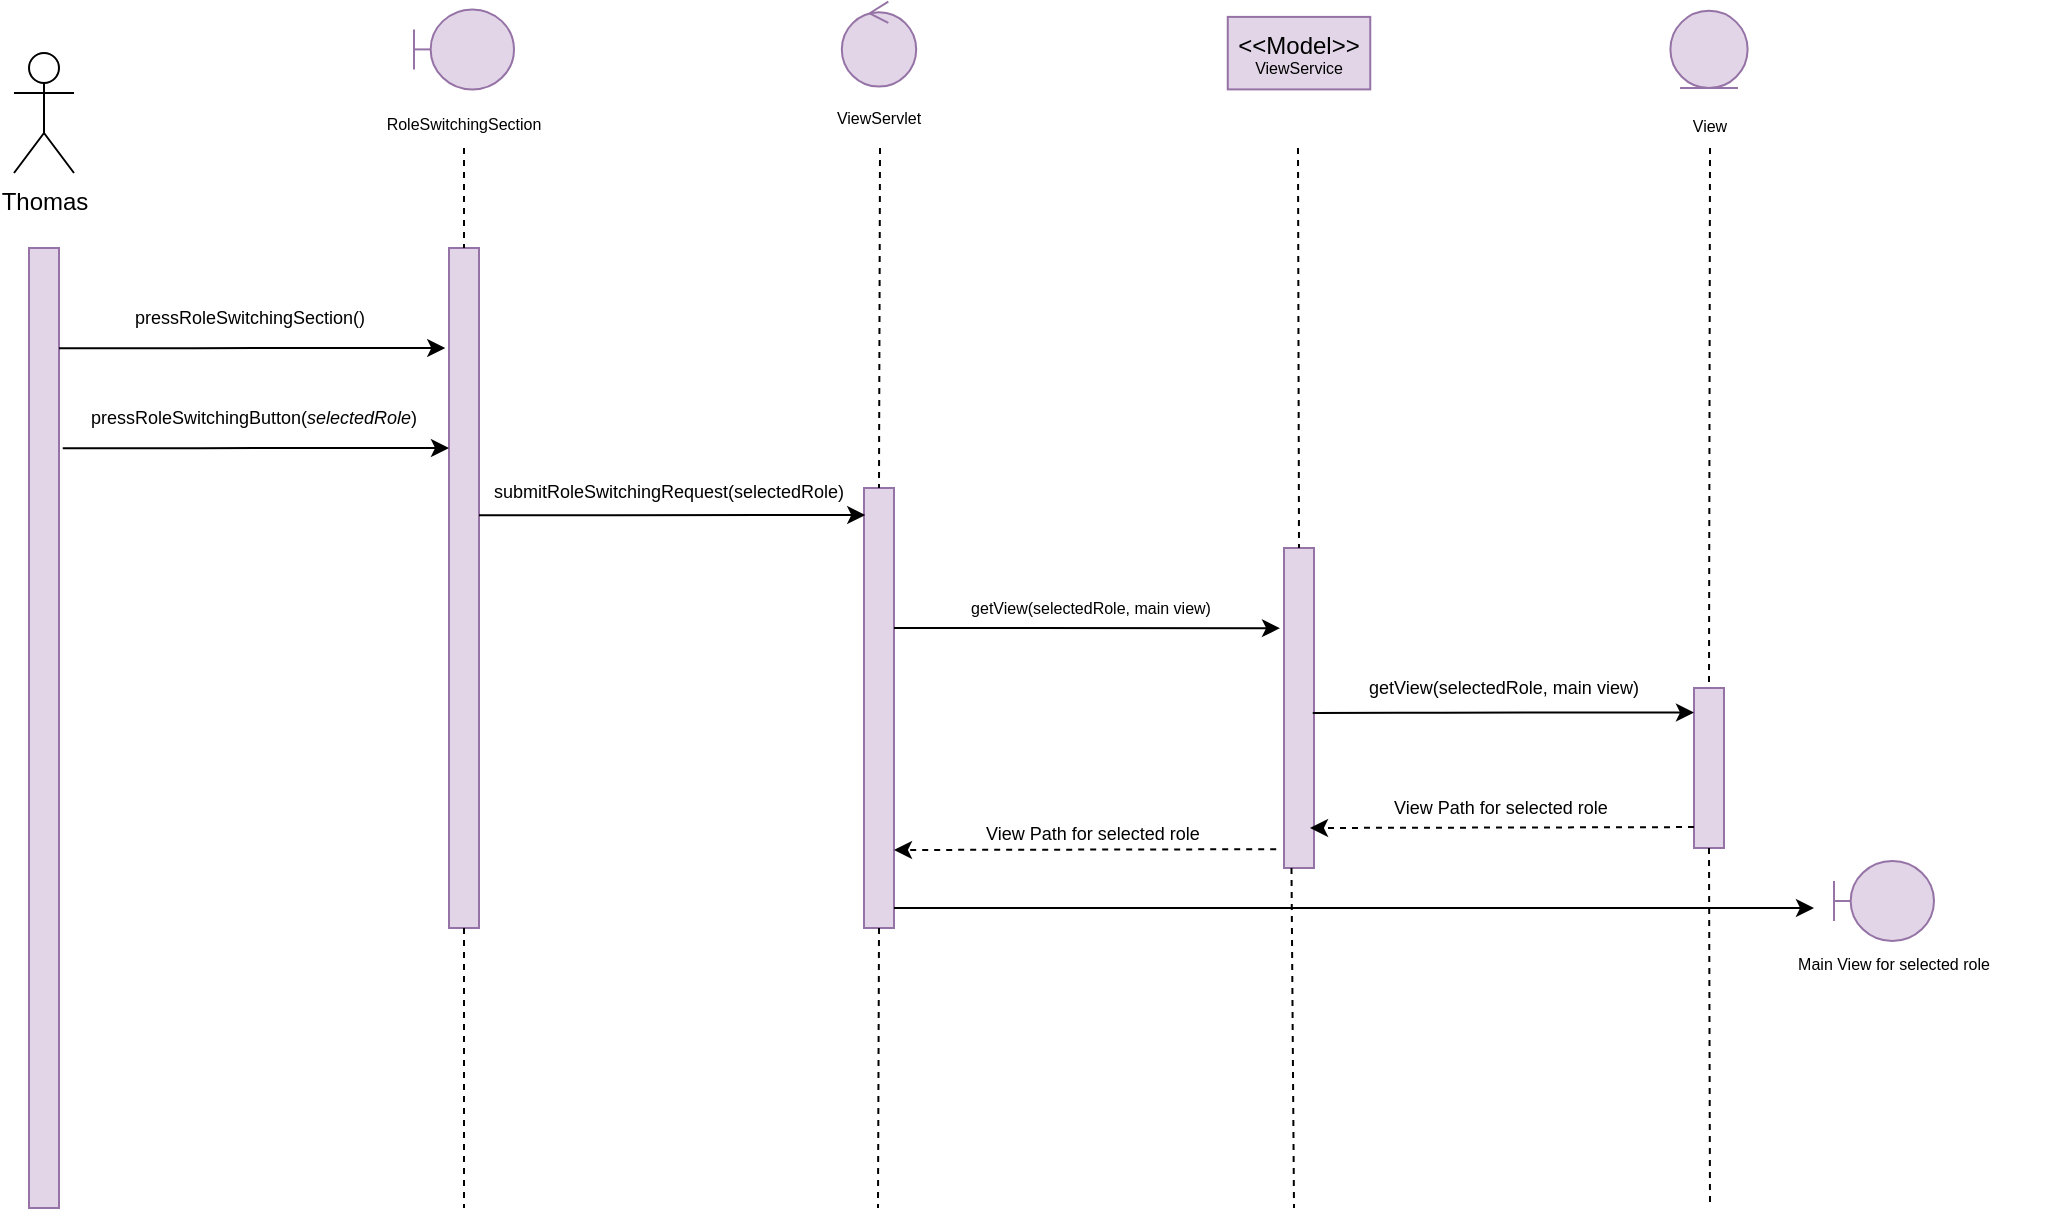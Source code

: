 <mxfile version="15.6.8" type="device"><diagram id="WpRlc5r96wPyT1yBFLWO" name="Page-1"><mxGraphModel dx="1372" dy="717" grid="1" gridSize="10" guides="1" tooltips="1" connect="1" arrows="1" fold="1" page="1" pageScale="1" pageWidth="827" pageHeight="1169" math="0" shadow="0"><root><mxCell id="0"/><mxCell id="1" parent="0"/><mxCell id="WPhjHyZeCxfKg7nktDVD-93" value="Thomas" style="shape=umlActor;verticalLabelPosition=bottom;verticalAlign=top;html=1;outlineConnect=0;" vertex="1" parent="1"><mxGeometry x="760" y="367.5" width="30" height="60" as="geometry"/></mxCell><mxCell id="WPhjHyZeCxfKg7nktDVD-94" value="" style="rounded=0;whiteSpace=wrap;html=1;fillColor=#e1d5e7;strokeColor=#9673a6;" vertex="1" parent="1"><mxGeometry x="767.5" y="465" width="15" height="480" as="geometry"/></mxCell><mxCell id="WPhjHyZeCxfKg7nktDVD-95" value="" style="rounded=0;whiteSpace=wrap;html=1;fillColor=#e1d5e7;strokeColor=#9673a6;" vertex="1" parent="1"><mxGeometry x="977.5" y="465" width="15" height="340" as="geometry"/></mxCell><mxCell id="WPhjHyZeCxfKg7nktDVD-96" value="" style="endArrow=none;dashed=1;html=1;rounded=0;fontSize=8;entryX=0.5;entryY=0;entryDx=0;entryDy=0;exitX=0.5;exitY=1;exitDx=0;exitDy=0;" edge="1" parent="1" target="WPhjHyZeCxfKg7nktDVD-95"><mxGeometry width="50" height="50" relative="1" as="geometry"><mxPoint x="985" y="415" as="sourcePoint"/><mxPoint x="1007.5" y="475" as="targetPoint"/></mxGeometry></mxCell><mxCell id="WPhjHyZeCxfKg7nktDVD-98" value="&lt;div&gt;RoleSwitchingSection&lt;/div&gt;" style="text;html=1;strokeColor=none;fillColor=none;align=center;verticalAlign=middle;whiteSpace=wrap;rounded=0;fontSize=8;" vertex="1" parent="1"><mxGeometry x="970" y="395" width="30" height="15" as="geometry"/></mxCell><mxCell id="WPhjHyZeCxfKg7nktDVD-100" value="ViewServlet" style="text;html=1;strokeColor=none;fillColor=none;align=center;verticalAlign=middle;whiteSpace=wrap;rounded=0;fontSize=8;" vertex="1" parent="1"><mxGeometry x="1133.13" y="392.5" width="118.75" height="15" as="geometry"/></mxCell><mxCell id="WPhjHyZeCxfKg7nktDVD-101" value="" style="rounded=0;whiteSpace=wrap;html=1;fillColor=#e1d5e7;strokeColor=#9673a6;" vertex="1" parent="1"><mxGeometry x="1185" y="585" width="15" height="220" as="geometry"/></mxCell><mxCell id="WPhjHyZeCxfKg7nktDVD-102" value="" style="endArrow=none;dashed=1;html=1;rounded=0;fontSize=8;entryX=0.5;entryY=0;entryDx=0;entryDy=0;" edge="1" parent="1" target="WPhjHyZeCxfKg7nktDVD-101"><mxGeometry width="50" height="50" relative="1" as="geometry"><mxPoint x="1193" y="415" as="sourcePoint"/><mxPoint x="1237.5" y="488.5" as="targetPoint"/></mxGeometry></mxCell><mxCell id="WPhjHyZeCxfKg7nktDVD-104" value="" style="rounded=0;whiteSpace=wrap;html=1;fillColor=#e1d5e7;strokeColor=#9673a6;" vertex="1" parent="1"><mxGeometry x="1395" y="615" width="15" height="160" as="geometry"/></mxCell><mxCell id="WPhjHyZeCxfKg7nktDVD-105" value="" style="endArrow=none;dashed=1;html=1;rounded=0;fontSize=8;entryX=0.5;entryY=0;entryDx=0;entryDy=0;" edge="1" parent="1" target="WPhjHyZeCxfKg7nktDVD-104"><mxGeometry width="50" height="50" relative="1" as="geometry"><mxPoint x="1402" y="415" as="sourcePoint"/><mxPoint x="1422.5" y="513.5" as="targetPoint"/></mxGeometry></mxCell><mxCell id="WPhjHyZeCxfKg7nktDVD-107" value="getView(selectedRole, main view)" style="text;html=1;strokeColor=none;fillColor=none;align=center;verticalAlign=middle;whiteSpace=wrap;rounded=0;fontSize=9;" vertex="1" parent="1"><mxGeometry x="1410" y="675" width="190" height="20" as="geometry"/></mxCell><mxCell id="WPhjHyZeCxfKg7nktDVD-109" value="" style="rounded=0;whiteSpace=wrap;html=1;fillColor=#e1d5e7;strokeColor=#9673a6;" vertex="1" parent="1"><mxGeometry x="1600" y="685" width="15" height="80" as="geometry"/></mxCell><mxCell id="WPhjHyZeCxfKg7nktDVD-110" value="" style="endArrow=none;dashed=1;html=1;rounded=0;fontSize=8;entryX=0.5;entryY=0;entryDx=0;entryDy=0;" edge="1" parent="1" target="WPhjHyZeCxfKg7nktDVD-109"><mxGeometry width="50" height="50" relative="1" as="geometry"><mxPoint x="1608" y="415" as="sourcePoint"/><mxPoint x="1534.66" y="606.25" as="targetPoint"/></mxGeometry></mxCell><mxCell id="WPhjHyZeCxfKg7nktDVD-111" value="View Path for selected role" style="text;html=1;strokeColor=none;fillColor=none;align=center;verticalAlign=middle;rounded=0;fontSize=9;" vertex="1" parent="1"><mxGeometry x="1410" y="735" width="185" height="20" as="geometry"/></mxCell><mxCell id="WPhjHyZeCxfKg7nktDVD-112" value="" style="endArrow=classic;html=1;rounded=0;dashed=1;fontSize=7;" edge="1" parent="1"><mxGeometry width="50" height="50" relative="1" as="geometry"><mxPoint x="1600" y="754.54" as="sourcePoint"/><mxPoint x="1408" y="755" as="targetPoint"/></mxGeometry></mxCell><mxCell id="WPhjHyZeCxfKg7nktDVD-113" value="" style="endArrow=none;dashed=1;html=1;rounded=0;fontSize=8;exitX=0.5;exitY=1;exitDx=0;exitDy=0;" edge="1" parent="1" source="WPhjHyZeCxfKg7nktDVD-109"><mxGeometry width="50" height="50" relative="1" as="geometry"><mxPoint x="1534.99" y="821.25" as="sourcePoint"/><mxPoint x="1608" y="945" as="targetPoint"/></mxGeometry></mxCell><mxCell id="WPhjHyZeCxfKg7nktDVD-114" value="" style="endArrow=none;dashed=1;html=1;rounded=0;fontSize=8;exitX=0.5;exitY=1;exitDx=0;exitDy=0;" edge="1" parent="1" source="WPhjHyZeCxfKg7nktDVD-95"><mxGeometry width="50" height="50" relative="1" as="geometry"><mxPoint x="985" y="845" as="sourcePoint"/><mxPoint x="985" y="945" as="targetPoint"/><Array as="points"/></mxGeometry></mxCell><mxCell id="WPhjHyZeCxfKg7nktDVD-115" value="View" style="text;html=1;strokeColor=none;fillColor=none;align=center;verticalAlign=middle;whiteSpace=wrap;rounded=0;fontSize=8;" vertex="1" parent="1"><mxGeometry x="1592.5" y="396.41" width="30" height="15" as="geometry"/></mxCell><mxCell id="WPhjHyZeCxfKg7nktDVD-116" value="" style="endArrow=classic;html=1;rounded=0;exitX=1;exitY=0;exitDx=0;exitDy=0;entryX=-0.125;entryY=0.121;entryDx=0;entryDy=0;entryPerimeter=0;" edge="1" parent="1"><mxGeometry width="50" height="50" relative="1" as="geometry"><mxPoint x="992.5" y="598.57" as="sourcePoint"/><mxPoint x="1185.625" y="598.5" as="targetPoint"/><Array as="points"><mxPoint x="1040" y="598.57"/><mxPoint x="1060" y="598.57"/></Array></mxGeometry></mxCell><mxCell id="WPhjHyZeCxfKg7nktDVD-117" value="&lt;div style=&quot;font-size: 9px&quot;&gt;&lt;font style=&quot;font-size: 9px&quot;&gt;submitRoleSwitchingRequest(selectedRole)&lt;/font&gt;&lt;/div&gt;" style="text;html=1;strokeColor=none;fillColor=none;align=center;verticalAlign=middle;whiteSpace=wrap;rounded=0;fontSize=9;" vertex="1" parent="1"><mxGeometry x="990" y="575" width="195" height="23.5" as="geometry"/></mxCell><mxCell id="WPhjHyZeCxfKg7nktDVD-118" value="&lt;font style=&quot;font-size: 9px&quot;&gt;View Path for selected role&lt;/font&gt;" style="text;html=1;strokeColor=none;fillColor=none;align=center;verticalAlign=middle;whiteSpace=wrap;rounded=0;fontSize=8;" vertex="1" parent="1"><mxGeometry x="1202.25" y="745" width="195" height="26.5" as="geometry"/></mxCell><mxCell id="WPhjHyZeCxfKg7nktDVD-119" value="" style="endArrow=classic;html=1;rounded=0;dashed=1;fontSize=7;exitX=0.073;exitY=0.293;exitDx=0;exitDy=0;exitPerimeter=0;" edge="1" parent="1"><mxGeometry width="50" height="50" relative="1" as="geometry"><mxPoint x="1391.095" y="765.605" as="sourcePoint"/><mxPoint x="1200" y="766" as="targetPoint"/></mxGeometry></mxCell><mxCell id="WPhjHyZeCxfKg7nktDVD-120" value="" style="endArrow=classic;html=1;rounded=0;entryX=-0.125;entryY=0.121;entryDx=0;entryDy=0;entryPerimeter=0;" edge="1" parent="1"><mxGeometry width="50" height="50" relative="1" as="geometry"><mxPoint x="1409.38" y="697.51" as="sourcePoint"/><mxPoint x="1600.005" y="697.26" as="targetPoint"/><Array as="points"><mxPoint x="1454.38" y="697.33"/><mxPoint x="1474.38" y="697.33"/></Array></mxGeometry></mxCell><mxCell id="WPhjHyZeCxfKg7nktDVD-121" value="" style="endArrow=none;dashed=1;html=1;rounded=0;fontSize=8;exitX=0.25;exitY=1;exitDx=0;exitDy=0;" edge="1" parent="1" source="WPhjHyZeCxfKg7nktDVD-104"><mxGeometry width="50" height="50" relative="1" as="geometry"><mxPoint x="1399.75" y="778.5" as="sourcePoint"/><mxPoint x="1400" y="945" as="targetPoint"/></mxGeometry></mxCell><mxCell id="WPhjHyZeCxfKg7nktDVD-122" value="" style="endArrow=none;dashed=1;html=1;rounded=0;fontSize=8;exitX=0.5;exitY=1;exitDx=0;exitDy=0;" edge="1" parent="1" source="WPhjHyZeCxfKg7nktDVD-101"><mxGeometry width="50" height="50" relative="1" as="geometry"><mxPoint x="1192" y="845" as="sourcePoint"/><mxPoint x="1192" y="945" as="targetPoint"/></mxGeometry></mxCell><mxCell id="WPhjHyZeCxfKg7nktDVD-123" value="" style="endArrow=classic;html=1;rounded=0;exitX=1;exitY=0;exitDx=0;exitDy=0;" edge="1" parent="1"><mxGeometry width="50" height="50" relative="1" as="geometry"><mxPoint x="1200" y="655.0" as="sourcePoint"/><mxPoint x="1393" y="655.07" as="targetPoint"/><Array as="points"><mxPoint x="1247.5" y="655"/><mxPoint x="1267.5" y="655"/></Array></mxGeometry></mxCell><mxCell id="WPhjHyZeCxfKg7nktDVD-124" value="getView(selectedRole, main view)" style="text;html=1;align=center;verticalAlign=middle;resizable=0;points=[];autosize=1;strokeColor=none;fillColor=none;fontSize=8;fontColor=#000000;" vertex="1" parent="1"><mxGeometry x="1227.5" y="635" width="140" height="20" as="geometry"/></mxCell><mxCell id="WPhjHyZeCxfKg7nktDVD-125" value="" style="endArrow=classic;html=1;rounded=0;exitX=1;exitY=0;exitDx=0;exitDy=0;entryX=-0.125;entryY=0.121;entryDx=0;entryDy=0;entryPerimeter=0;" edge="1" parent="1"><mxGeometry width="50" height="50" relative="1" as="geometry"><mxPoint x="782.5" y="515.07" as="sourcePoint"/><mxPoint x="975.625" y="515" as="targetPoint"/><Array as="points"><mxPoint x="830" y="515.07"/><mxPoint x="850" y="515.07"/></Array></mxGeometry></mxCell><mxCell id="WPhjHyZeCxfKg7nktDVD-126" value="pressRoleSwitchingSection()" style="text;html=1;strokeColor=none;fillColor=none;align=center;verticalAlign=middle;whiteSpace=wrap;rounded=0;fontSize=9;" vertex="1" parent="1"><mxGeometry x="787.5" y="485" width="180" height="30" as="geometry"/></mxCell><mxCell id="WPhjHyZeCxfKg7nktDVD-127" value="pressRoleSwitchingButton(&lt;i&gt;selectedRole&lt;/i&gt;)" style="text;html=1;strokeColor=none;fillColor=none;align=center;verticalAlign=middle;whiteSpace=wrap;rounded=0;fontSize=9;" vertex="1" parent="1"><mxGeometry x="790" y="535" width="180" height="30" as="geometry"/></mxCell><mxCell id="WPhjHyZeCxfKg7nktDVD-128" value="" style="endArrow=classic;html=1;rounded=0;exitX=1;exitY=0;exitDx=0;exitDy=0;entryX=-0.125;entryY=0.121;entryDx=0;entryDy=0;entryPerimeter=0;" edge="1" parent="1"><mxGeometry width="50" height="50" relative="1" as="geometry"><mxPoint x="784.38" y="565.07" as="sourcePoint"/><mxPoint x="977.505" y="565" as="targetPoint"/><Array as="points"><mxPoint x="831.88" y="565.07"/><mxPoint x="851.88" y="565.07"/></Array></mxGeometry></mxCell><mxCell id="WPhjHyZeCxfKg7nktDVD-129" value="" style="endArrow=classic;html=1;rounded=0;exitX=1;exitY=0;exitDx=0;exitDy=0;" edge="1" parent="1"><mxGeometry width="50" height="50" relative="1" as="geometry"><mxPoint x="1200.0" y="795.0" as="sourcePoint"/><mxPoint x="1660" y="795" as="targetPoint"/><Array as="points"><mxPoint x="1247.5" y="795"/><mxPoint x="1267.5" y="795"/></Array></mxGeometry></mxCell><mxCell id="WPhjHyZeCxfKg7nktDVD-131" value="&lt;div&gt;Main View for selected role&lt;/div&gt;" style="text;html=1;strokeColor=none;fillColor=none;align=center;verticalAlign=middle;whiteSpace=wrap;rounded=0;fontSize=8;" vertex="1" parent="1"><mxGeometry x="1615" y="815" width="170" height="15" as="geometry"/></mxCell><mxCell id="WPhjHyZeCxfKg7nktDVD-132" value="" style="shape=umlBoundary;whiteSpace=wrap;html=1;fillColor=#e1d5e7;strokeColor=#9673a6;" vertex="1" parent="1"><mxGeometry x="960" y="345.7" width="50" height="40" as="geometry"/></mxCell><mxCell id="WPhjHyZeCxfKg7nktDVD-133" value="" style="ellipse;shape=umlControl;whiteSpace=wrap;html=1;fillColor=#e1d5e7;strokeColor=#9673a6;" vertex="1" parent="1"><mxGeometry x="1173.91" y="341.79" width="37.19" height="42.5" as="geometry"/></mxCell><mxCell id="WPhjHyZeCxfKg7nktDVD-134" value="&lt;div&gt;&amp;lt;&amp;lt;Model&amp;gt;&amp;gt;&lt;/div&gt;&lt;div style=&quot;font-size: 8px&quot;&gt;ViewService&lt;br&gt;&lt;/div&gt;" style="rounded=0;whiteSpace=wrap;html=1;fillColor=#e1d5e7;strokeColor=#9673a6;" vertex="1" parent="1"><mxGeometry x="1366.88" y="349.45" width="71.25" height="36.25" as="geometry"/></mxCell><mxCell id="WPhjHyZeCxfKg7nktDVD-135" value="" style="ellipse;shape=umlEntity;whiteSpace=wrap;html=1;fontSize=8;fillColor=#e1d5e7;strokeColor=#9673a6;" vertex="1" parent="1"><mxGeometry x="1588.21" y="346.41" width="38.59" height="38.59" as="geometry"/></mxCell><mxCell id="WPhjHyZeCxfKg7nktDVD-136" value="" style="shape=umlBoundary;whiteSpace=wrap;html=1;fillColor=#e1d5e7;strokeColor=#9673a6;" vertex="1" parent="1"><mxGeometry x="1670" y="771.5" width="50" height="40" as="geometry"/></mxCell></root></mxGraphModel></diagram></mxfile>